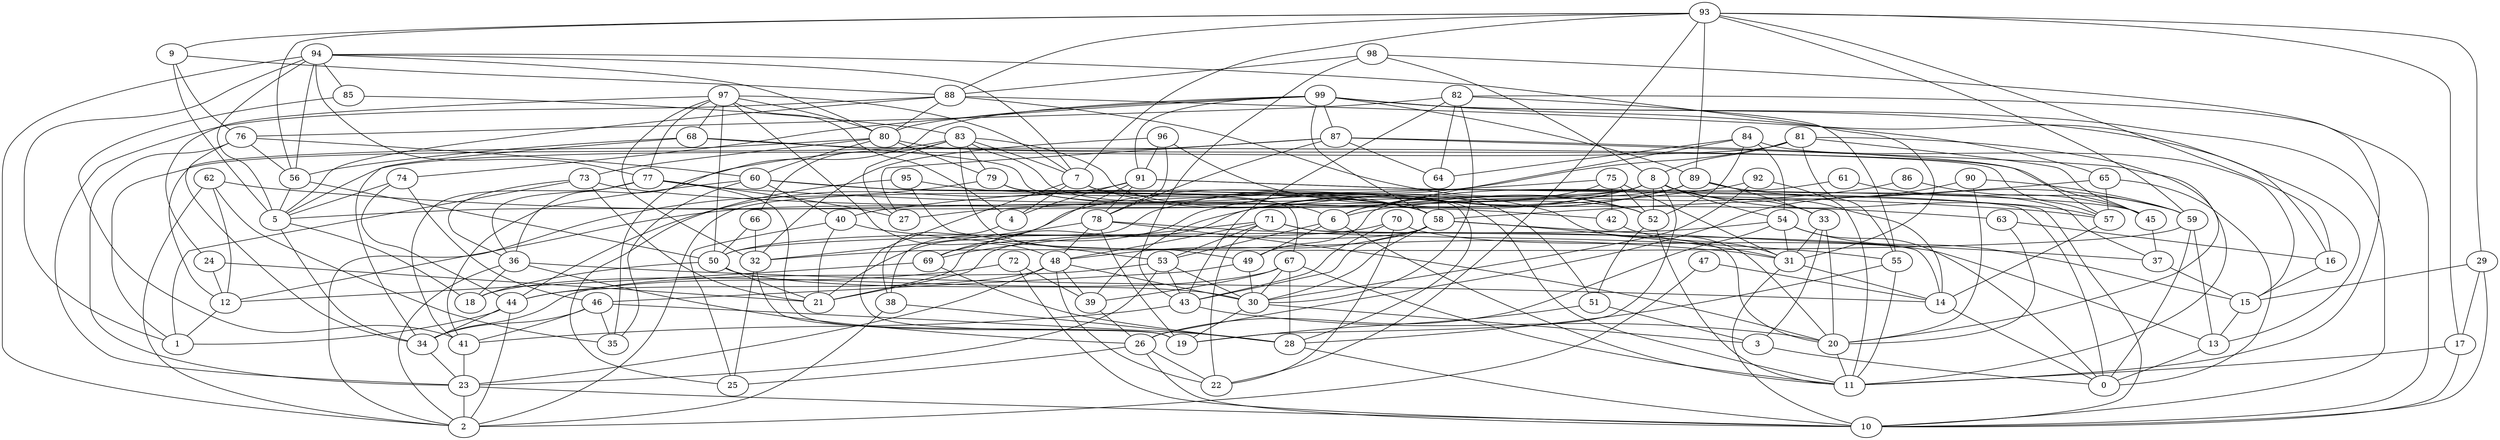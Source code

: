 digraph GG_graph {

subgraph G_graph {
edge [color = black]
"34" -> "23" [dir = none]
"63" -> "16" [dir = none]
"24" -> "21" [dir = none]
"89" -> "21" [dir = none]
"52" -> "51" [dir = none]
"8" -> "2" [dir = none]
"12" -> "1" [dir = none]
"88" -> "52" [dir = none]
"53" -> "23" [dir = none]
"80" -> "45" [dir = none]
"83" -> "79" [dir = none]
"82" -> "64" [dir = none]
"74" -> "44" [dir = none]
"9" -> "76" [dir = none]
"85" -> "41" [dir = none]
"61" -> "49" [dir = none]
"38" -> "28" [dir = none]
"38" -> "2" [dir = none]
"69" -> "28" [dir = none]
"95" -> "25" [dir = none]
"81" -> "55" [dir = none]
"81" -> "20" [dir = none]
"86" -> "59" [dir = none]
"60" -> "45" [dir = none]
"60" -> "40" [dir = none]
"72" -> "44" [dir = none]
"36" -> "2" [dir = none]
"78" -> "48" [dir = none]
"77" -> "41" [dir = none]
"66" -> "50" [dir = none]
"70" -> "43" [dir = none]
"70" -> "22" [dir = none]
"62" -> "12" [dir = none]
"3" -> "0" [dir = none]
"54" -> "0" [dir = none]
"54" -> "31" [dir = none]
"31" -> "14" [dir = none]
"31" -> "10" [dir = none]
"97" -> "77" [dir = none]
"97" -> "4" [dir = none]
"97" -> "48" [dir = none]
"64" -> "58" [dir = none]
"84" -> "6" [dir = none]
"58" -> "21" [dir = none]
"58" -> "37" [dir = none]
"58" -> "31" [dir = none]
"58" -> "48" [dir = none]
"44" -> "2" [dir = none]
"65" -> "57" [dir = none]
"65" -> "58" [dir = none]
"7" -> "19" [dir = none]
"94" -> "5" [dir = none]
"94" -> "56" [dir = none]
"94" -> "7" [dir = none]
"94" -> "2" [dir = none]
"94" -> "31" [dir = none]
"48" -> "39" [dir = none]
"48" -> "23" [dir = none]
"48" -> "30" [dir = none]
"71" -> "22" [dir = none]
"71" -> "20" [dir = none]
"71" -> "48" [dir = none]
"92" -> "27" [dir = none]
"92" -> "11" [dir = none]
"92" -> "30" [dir = none]
"40" -> "25" [dir = none]
"40" -> "31" [dir = none]
"75" -> "40" [dir = none]
"73" -> "1" [dir = none]
"73" -> "36" [dir = none]
"49" -> "30" [dir = none]
"42" -> "31" [dir = none]
"91" -> "4" [dir = none]
"26" -> "22" [dir = none]
"76" -> "60" [dir = none]
"90" -> "59" [dir = none]
"90" -> "20" [dir = none]
"68" -> "28" [dir = none]
"6" -> "49" [dir = none]
"33" -> "31" [dir = none]
"87" -> "64" [dir = none]
"47" -> "2" [dir = none]
"96" -> "32" [dir = none]
"96" -> "78" [dir = none]
"93" -> "17" [dir = none]
"93" -> "7" [dir = none]
"59" -> "13" [dir = none]
"50" -> "18" [dir = none]
"50" -> "21" [dir = none]
"79" -> "67" [dir = none]
"79" -> "58" [dir = none]
"99" -> "16" [dir = none]
"99" -> "35" [dir = none]
"99" -> "74" [dir = none]
"29" -> "15" [dir = none]
"29" -> "10" [dir = none]
"46" -> "28" [dir = none]
"98" -> "88" [dir = none]
"98" -> "43" [dir = none]
"89" -> "12" [dir = none]
"94" -> "85" [dir = none]
"85" -> "83" [dir = none]
"58" -> "30" [dir = none]
"14" -> "0" [dir = none]
"99" -> "89" [dir = none]
"62" -> "42" [dir = none]
"59" -> "0" [dir = none]
"95" -> "58" [dir = none]
"33" -> "3" [dir = none]
"79" -> "2" [dir = none]
"53" -> "30" [dir = none]
"33" -> "20" [dir = none]
"40" -> "21" [dir = none]
"53" -> "34" [dir = none]
"82" -> "76" [dir = none]
"29" -> "17" [dir = none]
"46" -> "41" [dir = none]
"83" -> "7" [dir = none]
"83" -> "51" [dir = none]
"99" -> "80" [dir = none]
"54" -> "50" [dir = none]
"8" -> "52" [dir = none]
"4" -> "38" [dir = none]
"95" -> "53" [dir = none]
"84" -> "64" [dir = none]
"55" -> "11" [dir = none]
"63" -> "20" [dir = none]
"81" -> "38" [dir = none]
"16" -> "15" [dir = none]
"97" -> "24" [dir = none]
"73" -> "21" [dir = none]
"83" -> "1" [dir = none]
"99" -> "65" [dir = none]
"89" -> "69" [dir = none]
"60" -> "35" [dir = none]
"6" -> "53" [dir = none]
"90" -> "26" [dir = none]
"77" -> "19" [dir = none]
"67" -> "28" [dir = none]
"6" -> "11" [dir = none]
"20" -> "11" [dir = none]
"72" -> "10" [dir = none]
"15" -> "13" [dir = none]
"98" -> "8" [dir = none]
"91" -> "10" [dir = none]
"51" -> "19" [dir = none]
"24" -> "12" [dir = none]
"51" -> "3" [dir = none]
"75" -> "31" [dir = none]
"94" -> "77" [dir = none]
"39" -> "26" [dir = none]
"60" -> "58" [dir = none]
"75" -> "42" [dir = none]
"26" -> "10" [dir = none]
"87" -> "36" [dir = none]
"5" -> "18" [dir = none]
"71" -> "14" [dir = none]
"67" -> "11" [dir = none]
"93" -> "9" [dir = none]
"48" -> "44" [dir = none]
"65" -> "0" [dir = none]
"67" -> "39" [dir = none]
"82" -> "55" [dir = none]
"79" -> "6" [dir = none]
"74" -> "46" [dir = none]
"99" -> "58" [dir = none]
"96" -> "52" [dir = none]
"89" -> "33" [dir = none]
"72" -> "39" [dir = none]
"93" -> "88" [dir = none]
"78" -> "55" [dir = none]
"99" -> "10" [dir = none]
"87" -> "27" [dir = none]
"88" -> "23" [dir = none]
"58" -> "43" [dir = none]
"75" -> "6" [dir = none]
"77" -> "57" [dir = none]
"81" -> "8" [dir = none]
"61" -> "45" [dir = none]
"67" -> "30" [dir = none]
"78" -> "19" [dir = none]
"8" -> "14" [dir = none]
"97" -> "68" [dir = none]
"82" -> "10" [dir = none]
"99" -> "91" [dir = none]
"9" -> "88" [dir = none]
"83" -> "49" [dir = none]
"8" -> "54" [dir = none]
"97" -> "80" [dir = none]
"93" -> "89" [dir = none]
"30" -> "19" [dir = none]
"97" -> "32" [dir = none]
"56" -> "50" [dir = none]
"49" -> "46" [dir = none]
"77" -> "27" [dir = none]
"75" -> "52" [dir = none]
"77" -> "36" [dir = none]
"30" -> "3" [dir = none]
"94" -> "80" [dir = none]
"76" -> "23" [dir = none]
"46" -> "35" [dir = none]
"45" -> "37" [dir = none]
"69" -> "12" [dir = none]
"32" -> "25" [dir = none]
"47" -> "14" [dir = none]
"8" -> "19" [dir = none]
"36" -> "14" [dir = none]
"96" -> "91" [dir = none]
"91" -> "0" [dir = none]
"88" -> "5" [dir = none]
"62" -> "2" [dir = none]
"76" -> "34" [dir = none]
"68" -> "56" [dir = none]
"62" -> "35" [dir = none]
"98" -> "11" [dir = none]
"87" -> "78" [dir = none]
"7" -> "20" [dir = none]
"88" -> "80" [dir = none]
"26" -> "25" [dir = none]
"67" -> "18" [dir = none]
"32" -> "19" [dir = none]
"97" -> "50" [dir = none]
"93" -> "56" [dir = none]
"44" -> "1" [dir = none]
"54" -> "15" [dir = none]
"93" -> "16" [dir = none]
"50" -> "30" [dir = none]
"80" -> "12" [dir = none]
"66" -> "32" [dir = none]
"60" -> "41" [dir = none]
"28" -> "10" [dir = none]
"48" -> "22" [dir = none]
"68" -> "34" [dir = none]
"8" -> "57" [dir = none]
"23" -> "2" [dir = none]
"80" -> "79" [dir = none]
"81" -> "45" [dir = none]
"53" -> "43" [dir = none]
"88" -> "13" [dir = none]
"8" -> "33" [dir = none]
"91" -> "69" [dir = none]
"93" -> "59" [dir = none]
"76" -> "56" [dir = none]
"71" -> "69" [dir = none]
"86" -> "6" [dir = none]
"70" -> "50" [dir = none]
"8" -> "39" [dir = none]
"93" -> "29" [dir = none]
"82" -> "30" [dir = none]
"99" -> "87" [dir = none]
"52" -> "11" [dir = none]
"84" -> "54" [dir = none]
"9" -> "5" [dir = none]
"36" -> "26" [dir = none]
"83" -> "27" [dir = none]
"91" -> "78" [dir = none]
"59" -> "32" [dir = none]
"57" -> "14" [dir = none]
"83" -> "52" [dir = none]
"54" -> "26" [dir = none]
"73" -> "63" [dir = none]
"78" -> "32" [dir = none]
"74" -> "5" [dir = none]
"87" -> "57" [dir = none]
"56" -> "5" [dir = none]
"13" -> "0" [dir = none]
"97" -> "7" [dir = none]
"55" -> "28" [dir = none]
"93" -> "22" [dir = none]
"36" -> "18" [dir = none]
"84" -> "52" [dir = none]
"44" -> "34" [dir = none]
"91" -> "44" [dir = none]
"43" -> "20" [dir = none]
"8" -> "5" [dir = none]
"68" -> "57" [dir = none]
"41" -> "23" [dir = none]
"8" -> "21" [dir = none]
"7" -> "11" [dir = none]
"37" -> "15" [dir = none]
"17" -> "11" [dir = none]
"89" -> "59" [dir = none]
"94" -> "1" [dir = none]
"89" -> "37" [dir = none]
"43" -> "41" [dir = none]
"7" -> "4" [dir = none]
"5" -> "34" [dir = none]
"70" -> "13" [dir = none]
"80" -> "73" [dir = none]
"71" -> "53" [dir = none]
"46" -> "34" [dir = none]
"87" -> "11" [dir = none]
"80" -> "60" [dir = none]
"23" -> "10" [dir = none]
"84" -> "15" [dir = none]
"83" -> "66" [dir = none]
"81" -> "5" [dir = none]
"78" -> "20" [dir = none]
"17" -> "10" [dir = none]
"82" -> "43" [dir = none]
}

}
